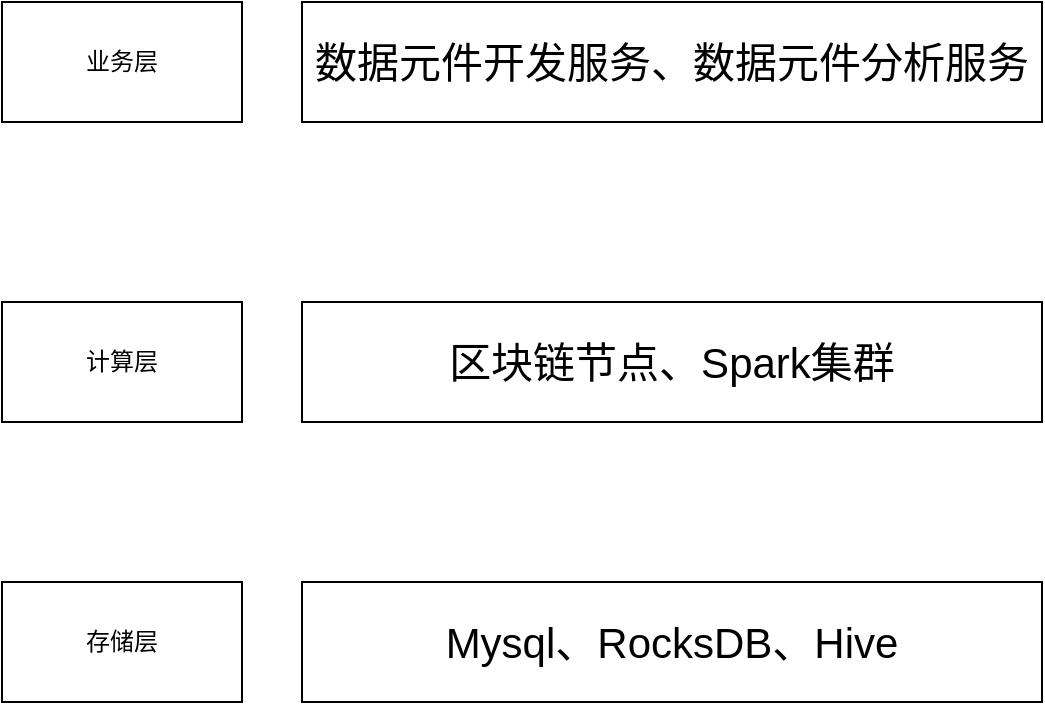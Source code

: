 <mxfile version="21.8.2" type="github">
  <diagram name="第 1 页" id="Jv3gOTIoTW-8eX9uztr_">
    <mxGraphModel dx="1434" dy="804" grid="1" gridSize="10" guides="1" tooltips="1" connect="1" arrows="1" fold="1" page="1" pageScale="1" pageWidth="827" pageHeight="1169" math="0" shadow="0">
      <root>
        <mxCell id="0" />
        <mxCell id="1" parent="0" />
        <mxCell id="ha2DatF22Q3LB0opitLm-1" value="存储层" style="rounded=0;whiteSpace=wrap;html=1;" vertex="1" parent="1">
          <mxGeometry x="130" y="310" width="120" height="60" as="geometry" />
        </mxCell>
        <mxCell id="ha2DatF22Q3LB0opitLm-2" value="&lt;font style=&quot;font-size: 21px;&quot;&gt;Mysql、RocksDB、Hive&lt;/font&gt;" style="rounded=0;whiteSpace=wrap;html=1;" vertex="1" parent="1">
          <mxGeometry x="280" y="310" width="370" height="60" as="geometry" />
        </mxCell>
        <mxCell id="ha2DatF22Q3LB0opitLm-3" value="计算层" style="rounded=0;whiteSpace=wrap;html=1;" vertex="1" parent="1">
          <mxGeometry x="130" y="170" width="120" height="60" as="geometry" />
        </mxCell>
        <mxCell id="ha2DatF22Q3LB0opitLm-4" value="&lt;span style=&quot;font-size: 21px;&quot;&gt;区块链节点、Spark集群&lt;/span&gt;" style="rounded=0;whiteSpace=wrap;html=1;" vertex="1" parent="1">
          <mxGeometry x="280" y="170" width="370" height="60" as="geometry" />
        </mxCell>
        <mxCell id="ha2DatF22Q3LB0opitLm-5" value="业务层" style="rounded=0;whiteSpace=wrap;html=1;" vertex="1" parent="1">
          <mxGeometry x="130" y="20" width="120" height="60" as="geometry" />
        </mxCell>
        <mxCell id="ha2DatF22Q3LB0opitLm-6" value="&lt;span style=&quot;font-size: 21px;&quot;&gt;数据元件开发服务、数据元件分析服务&lt;/span&gt;" style="rounded=0;whiteSpace=wrap;html=1;" vertex="1" parent="1">
          <mxGeometry x="280" y="20" width="370" height="60" as="geometry" />
        </mxCell>
      </root>
    </mxGraphModel>
  </diagram>
</mxfile>
